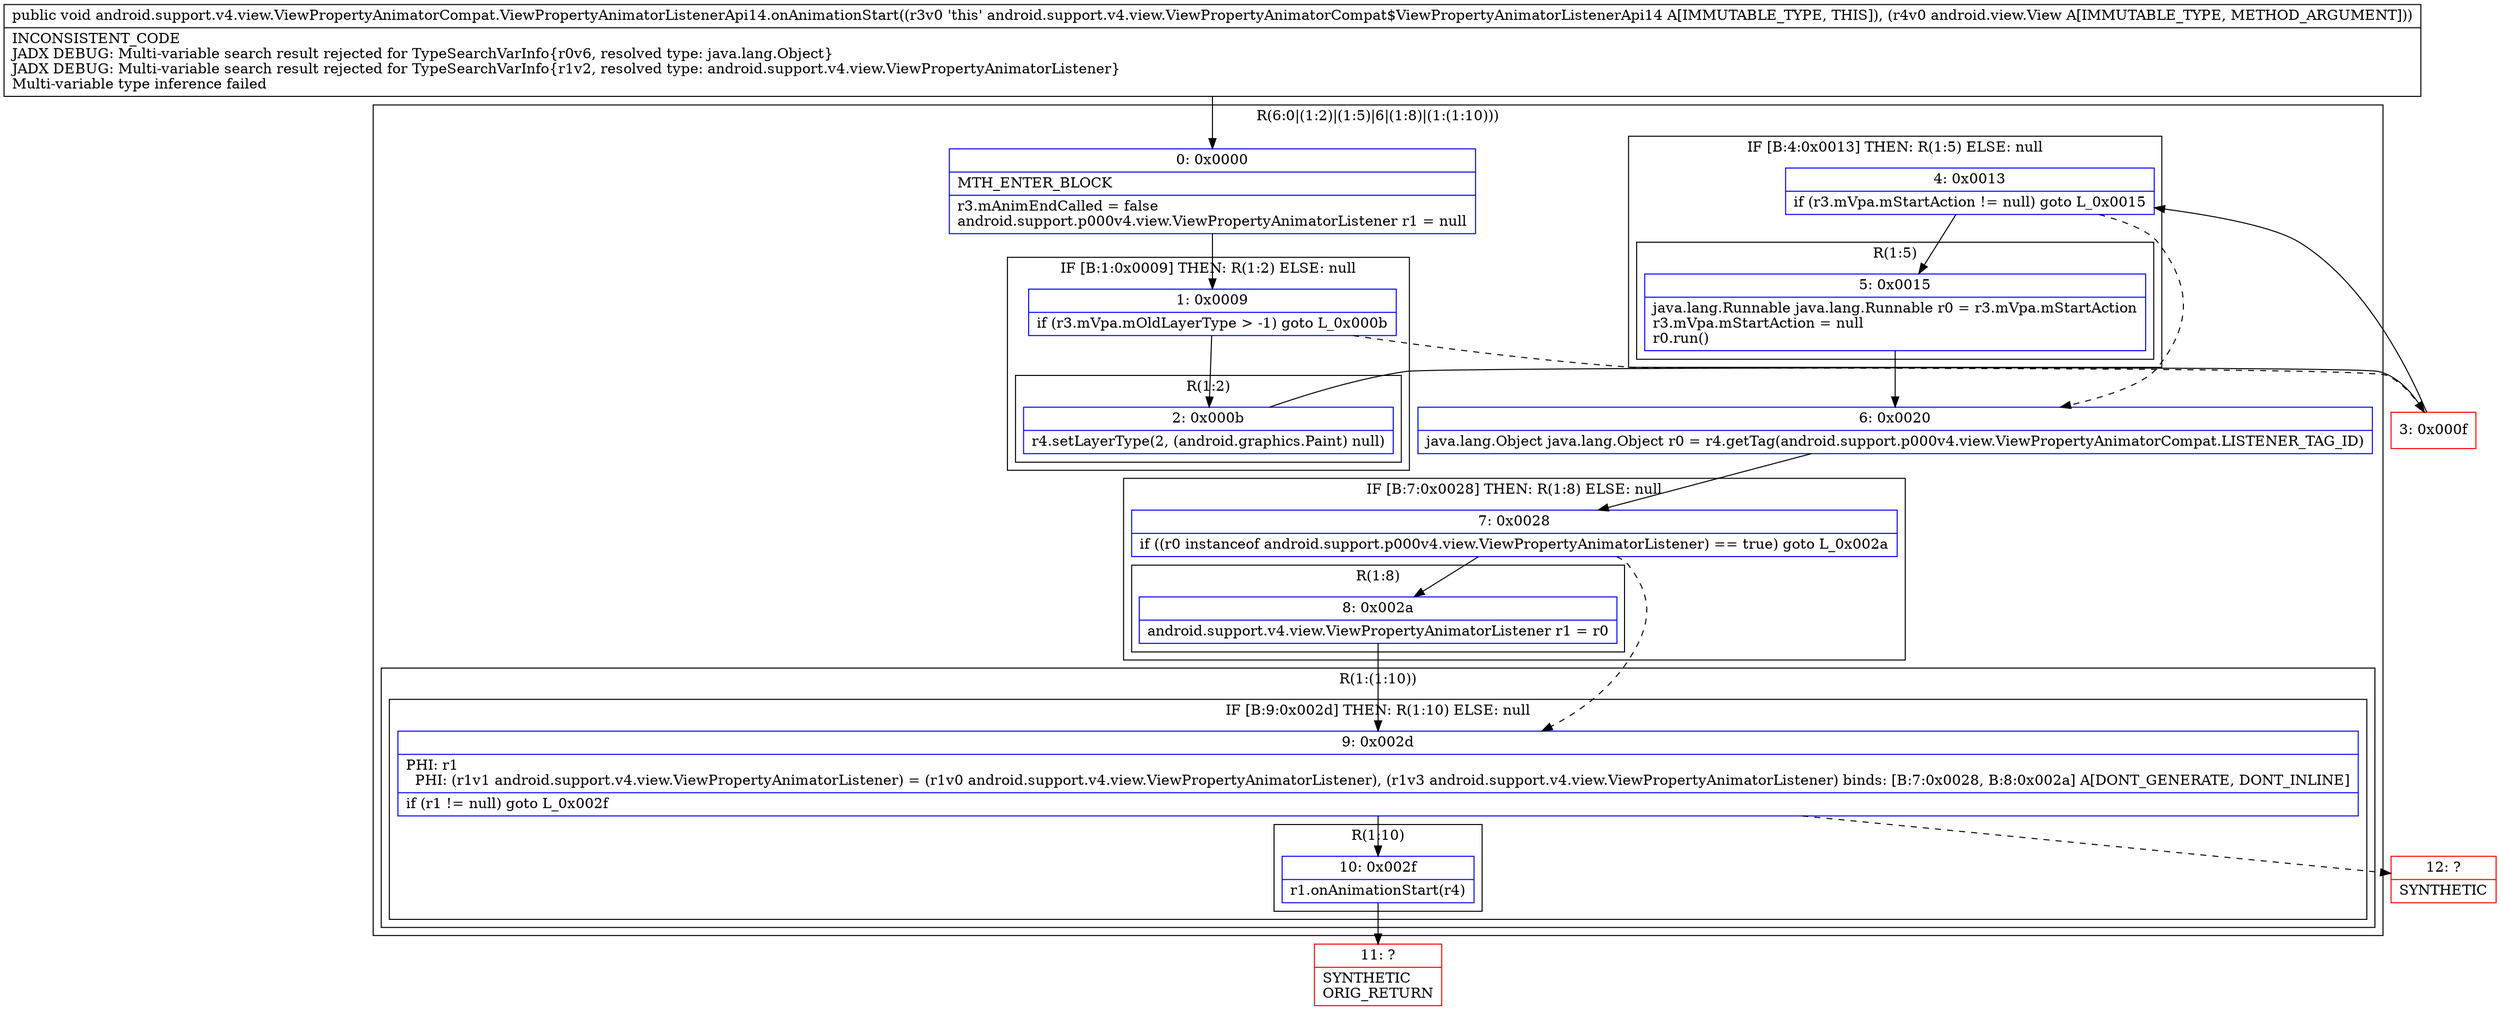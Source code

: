 digraph "CFG forandroid.support.v4.view.ViewPropertyAnimatorCompat.ViewPropertyAnimatorListenerApi14.onAnimationStart(Landroid\/view\/View;)V" {
subgraph cluster_Region_454586454 {
label = "R(6:0|(1:2)|(1:5)|6|(1:8)|(1:(1:10)))";
node [shape=record,color=blue];
Node_0 [shape=record,label="{0\:\ 0x0000|MTH_ENTER_BLOCK\l|r3.mAnimEndCalled = false\landroid.support.p000v4.view.ViewPropertyAnimatorListener r1 = null\l}"];
subgraph cluster_IfRegion_586911844 {
label = "IF [B:1:0x0009] THEN: R(1:2) ELSE: null";
node [shape=record,color=blue];
Node_1 [shape=record,label="{1\:\ 0x0009|if (r3.mVpa.mOldLayerType \> \-1) goto L_0x000b\l}"];
subgraph cluster_Region_1600618489 {
label = "R(1:2)";
node [shape=record,color=blue];
Node_2 [shape=record,label="{2\:\ 0x000b|r4.setLayerType(2, (android.graphics.Paint) null)\l}"];
}
}
subgraph cluster_IfRegion_2033228569 {
label = "IF [B:4:0x0013] THEN: R(1:5) ELSE: null";
node [shape=record,color=blue];
Node_4 [shape=record,label="{4\:\ 0x0013|if (r3.mVpa.mStartAction != null) goto L_0x0015\l}"];
subgraph cluster_Region_145859911 {
label = "R(1:5)";
node [shape=record,color=blue];
Node_5 [shape=record,label="{5\:\ 0x0015|java.lang.Runnable java.lang.Runnable r0 = r3.mVpa.mStartAction\lr3.mVpa.mStartAction = null\lr0.run()\l}"];
}
}
Node_6 [shape=record,label="{6\:\ 0x0020|java.lang.Object java.lang.Object r0 = r4.getTag(android.support.p000v4.view.ViewPropertyAnimatorCompat.LISTENER_TAG_ID)\l}"];
subgraph cluster_IfRegion_1727330919 {
label = "IF [B:7:0x0028] THEN: R(1:8) ELSE: null";
node [shape=record,color=blue];
Node_7 [shape=record,label="{7\:\ 0x0028|if ((r0 instanceof android.support.p000v4.view.ViewPropertyAnimatorListener) == true) goto L_0x002a\l}"];
subgraph cluster_Region_820758534 {
label = "R(1:8)";
node [shape=record,color=blue];
Node_8 [shape=record,label="{8\:\ 0x002a|android.support.v4.view.ViewPropertyAnimatorListener r1 = r0\l}"];
}
}
subgraph cluster_Region_539328047 {
label = "R(1:(1:10))";
node [shape=record,color=blue];
subgraph cluster_IfRegion_391696678 {
label = "IF [B:9:0x002d] THEN: R(1:10) ELSE: null";
node [shape=record,color=blue];
Node_9 [shape=record,label="{9\:\ 0x002d|PHI: r1 \l  PHI: (r1v1 android.support.v4.view.ViewPropertyAnimatorListener) = (r1v0 android.support.v4.view.ViewPropertyAnimatorListener), (r1v3 android.support.v4.view.ViewPropertyAnimatorListener) binds: [B:7:0x0028, B:8:0x002a] A[DONT_GENERATE, DONT_INLINE]\l|if (r1 != null) goto L_0x002f\l}"];
subgraph cluster_Region_1043769143 {
label = "R(1:10)";
node [shape=record,color=blue];
Node_10 [shape=record,label="{10\:\ 0x002f|r1.onAnimationStart(r4)\l}"];
}
}
}
}
Node_3 [shape=record,color=red,label="{3\:\ 0x000f}"];
Node_11 [shape=record,color=red,label="{11\:\ ?|SYNTHETIC\lORIG_RETURN\l}"];
Node_12 [shape=record,color=red,label="{12\:\ ?|SYNTHETIC\l}"];
MethodNode[shape=record,label="{public void android.support.v4.view.ViewPropertyAnimatorCompat.ViewPropertyAnimatorListenerApi14.onAnimationStart((r3v0 'this' android.support.v4.view.ViewPropertyAnimatorCompat$ViewPropertyAnimatorListenerApi14 A[IMMUTABLE_TYPE, THIS]), (r4v0 android.view.View A[IMMUTABLE_TYPE, METHOD_ARGUMENT]))  | INCONSISTENT_CODE\lJADX DEBUG: Multi\-variable search result rejected for TypeSearchVarInfo\{r0v6, resolved type: java.lang.Object\}\lJADX DEBUG: Multi\-variable search result rejected for TypeSearchVarInfo\{r1v2, resolved type: android.support.v4.view.ViewPropertyAnimatorListener\}\lMulti\-variable type inference failed\l}"];
MethodNode -> Node_0;
Node_0 -> Node_1;
Node_1 -> Node_2;
Node_1 -> Node_3[style=dashed];
Node_2 -> Node_3;
Node_4 -> Node_5;
Node_4 -> Node_6[style=dashed];
Node_5 -> Node_6;
Node_6 -> Node_7;
Node_7 -> Node_8;
Node_7 -> Node_9[style=dashed];
Node_8 -> Node_9;
Node_9 -> Node_10;
Node_9 -> Node_12[style=dashed];
Node_10 -> Node_11;
Node_3 -> Node_4;
}

